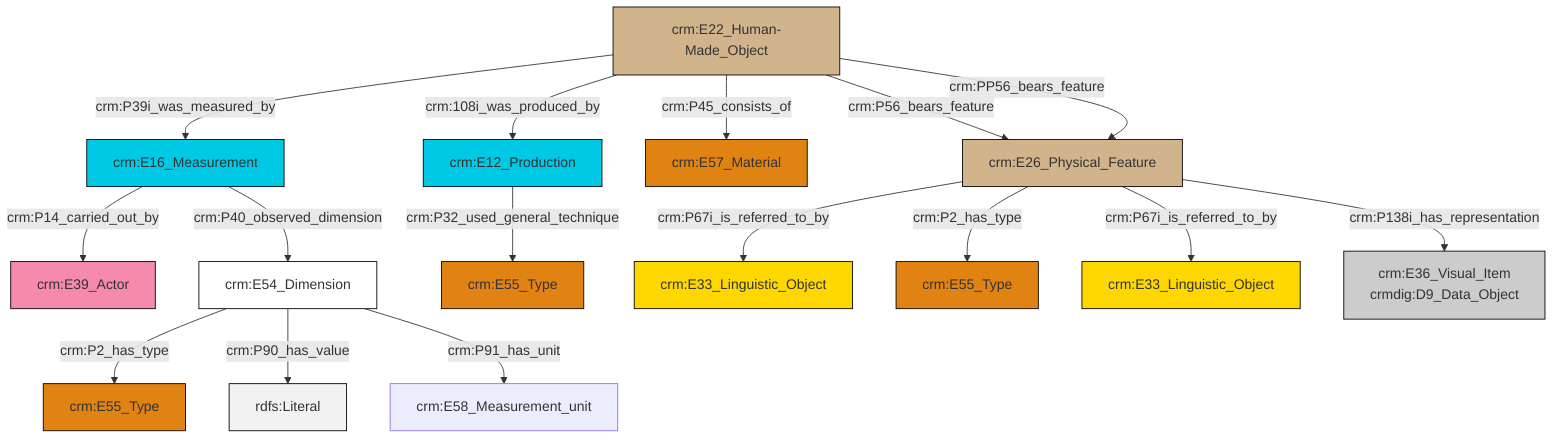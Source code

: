 graph TD
classDef Literal fill:#f2f2f2,stroke:#000000;
classDef CRM_Entity fill:#FFFFFF,stroke:#000000;
classDef Temporal_Entity fill:#00C9E6, stroke:#000000;
classDef Type fill:#E18312, stroke:#000000;
classDef Time-Span fill:#2C9C91, stroke:#000000;
classDef Appellation fill:#FFEB7F, stroke:#000000;
classDef Place fill:#008836, stroke:#000000;
classDef Persistent_Item fill:#B266B2, stroke:#000000;
classDef Conceptual_Object fill:#FFD700, stroke:#000000;
classDef Physical_Thing fill:#D2B48C, stroke:#000000;
classDef Actor fill:#f58aad, stroke:#000000;
classDef PC_Classes fill:#4ce600, stroke:#000000;
classDef Multi fill:#cccccc,stroke:#000000;

0["crm:E16_Measurement"]:::Temporal_Entity -->|crm:P14_carried_out_by| 1["crm:E39_Actor"]:::Actor
2["crm:E54_Dimension"]:::CRM_Entity -->|crm:P2_has_type| 3["crm:E55_Type"]:::Type
8["crm:E26_Physical_Feature"]:::Physical_Thing -->|crm:P67i_is_referred_to_by| 9["crm:E33_Linguistic_Object"]:::Conceptual_Object
12["crm:E22_Human-Made_Object"]:::Physical_Thing -->|crm:P56_bears_feature| 8["crm:E26_Physical_Feature"]:::Physical_Thing
12["crm:E22_Human-Made_Object"]:::Physical_Thing -->|crm:P39i_was_measured_by| 0["crm:E16_Measurement"]:::Temporal_Entity
15["crm:E12_Production"]:::Temporal_Entity -->|crm:P32_used_general_technique| 6["crm:E55_Type"]:::Type
12["crm:E22_Human-Made_Object"]:::Physical_Thing -->|crm:108i_was_produced_by| 15["crm:E12_Production"]:::Temporal_Entity
2["crm:E54_Dimension"]:::CRM_Entity -->|crm:P90_has_value| 25[rdfs:Literal]:::Literal
8["crm:E26_Physical_Feature"]:::Physical_Thing -->|crm:P67i_is_referred_to_by| 18["crm:E33_Linguistic_Object"]:::Conceptual_Object
0["crm:E16_Measurement"]:::Temporal_Entity -->|crm:P40_observed_dimension| 2["crm:E54_Dimension"]:::CRM_Entity
12["crm:E22_Human-Made_Object"]:::Physical_Thing -->|crm:P45_consists_of| 13["crm:E57_Material"]:::Type
8["crm:E26_Physical_Feature"]:::Physical_Thing -->|crm:P2_has_type| 16["crm:E55_Type"]:::Type
2["crm:E54_Dimension"]:::CRM_Entity -->|crm:P91_has_unit| 4["crm:E58_Measurement_unit"]:::Default
8["crm:E26_Physical_Feature"]:::Physical_Thing -->|crm:P138i_has_representation| 20["crm:E36_Visual_Item<br>crmdig:D9_Data_Object"]:::Multi
12["crm:E22_Human-Made_Object"]:::Physical_Thing -->|crm:PP56_bears_feature| 8["crm:E26_Physical_Feature"]:::Physical_Thing